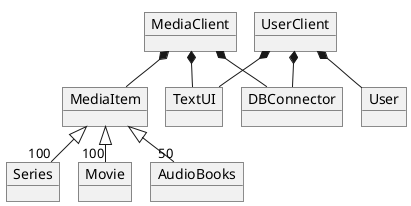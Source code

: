 @startuml
!pragma layout smetana

object MediaClient
object UserClient
object MediaItem
object TextUI
object DBConnector
object Series
object Movie
object AudioBooks
object User




UserClient *-- User
MediaClient *-- MediaItem
UserClient *-- DBConnector
UserClient *-- TextUI
MediaClient *-- DBConnector
MediaClient *-- TextUI

MediaItem <|--"100" Movie
MediaItem <|--"100" Series
MediaItem <|--"50" AudioBooks




@enduml